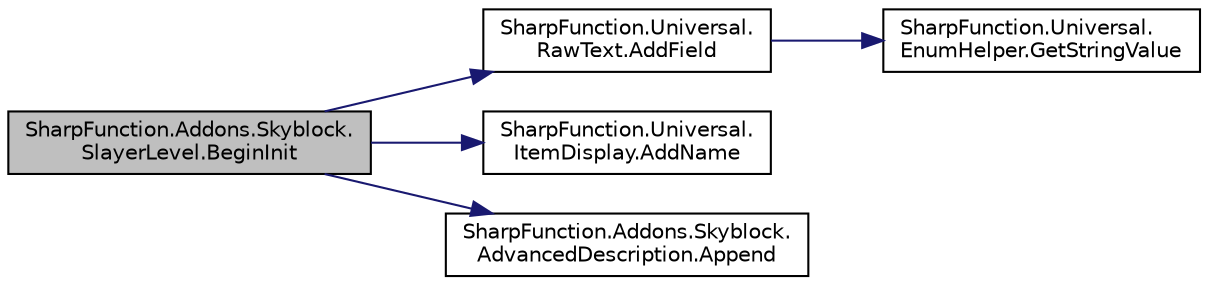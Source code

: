 digraph "SharpFunction.Addons.Skyblock.SlayerLevel.BeginInit"
{
 // LATEX_PDF_SIZE
  edge [fontname="Helvetica",fontsize="10",labelfontname="Helvetica",labelfontsize="10"];
  node [fontname="Helvetica",fontsize="10",shape=record];
  rankdir="LR";
  Node1 [label="SharpFunction.Addons.Skyblock.\lSlayerLevel.BeginInit",height=0.2,width=0.4,color="black", fillcolor="grey75", style="filled", fontcolor="black",tooltip="Begins the initialization of compilator. After use of that method  you can use all methods until EndI..."];
  Node1 -> Node2 [color="midnightblue",fontsize="10",style="solid",fontname="Helvetica"];
  Node2 [label="SharpFunction.Universal.\lRawText.AddField",height=0.2,width=0.4,color="black", fillcolor="white", style="filled",URL="$class_sharp_function_1_1_universal_1_1_raw_text.html#a85c2b4824118072f76aa24f685a61387",tooltip="Adds a field to raw text"];
  Node2 -> Node3 [color="midnightblue",fontsize="10",style="solid",fontname="Helvetica"];
  Node3 [label="SharpFunction.Universal.\lEnumHelper.GetStringValue",height=0.2,width=0.4,color="black", fillcolor="white", style="filled",URL="$class_sharp_function_1_1_universal_1_1_enum_helper.html#a60f48aa400a8d1c16f8b648beee4937d",tooltip="Gets string value from [EnumValueAttribute] attribute"];
  Node1 -> Node4 [color="midnightblue",fontsize="10",style="solid",fontname="Helvetica"];
  Node4 [label="SharpFunction.Universal.\lItemDisplay.AddName",height=0.2,width=0.4,color="black", fillcolor="white", style="filled",URL="$class_sharp_function_1_1_universal_1_1_item_display.html#aa8517ef2a39604ba3a2e9bbf2a7eacec",tooltip="Adds a name for item's display"];
  Node1 -> Node5 [color="midnightblue",fontsize="10",style="solid",fontname="Helvetica"];
  Node5 [label="SharpFunction.Addons.Skyblock.\lAdvancedDescription.Append",height=0.2,width=0.4,color="black", fillcolor="white", style="filled",URL="$class_sharp_function_1_1_addons_1_1_skyblock_1_1_advanced_description.html#ac0b6865ff3aed4fc934e89fe297c1e1b",tooltip="Appends a single super raw text line. Each line with start from new line in lore!"];
}
